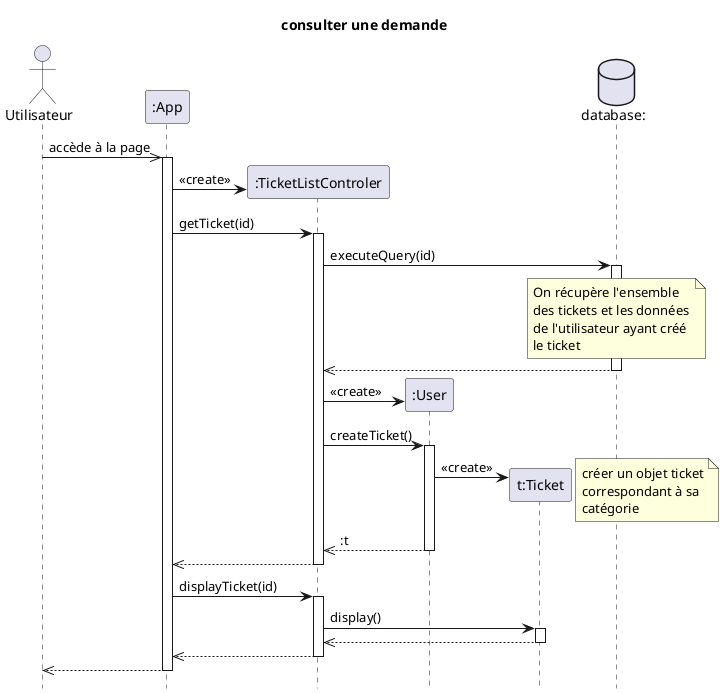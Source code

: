 @startuml consulter une demande
title consulter une demande
hide footbox

actor client as "Utilisateur" order 1 
participant app as ":App" order 2 
database bdd as "database:"  order 6

client ->> app :accède à la page
activate app
create tlc as ":TicketListControler" order 3
app -> tlc : <<create>>

app -> tlc : getTicket(id) 
activate tlc
tlc -> bdd : executeQuery(id)
note over bdd: On récupère l'ensemble\ndes tickets et les données\nde l'utilisateur ayant créé \nle ticket
activate bdd
tlc <<-- bdd
deactivate bdd

create user as ":User" order 4
tlc -> user : <<create>>
tlc -> user : createTicket()
activate user   

create ticket as "t:Ticket" order 5
user -> ticket : <<create>>
note right: créer un objet ticket\ncorrespondant à sa \ncatégorie 
tlc <<-- user: :t
deactivate user

app <<-- tlc
deactivate tlc

app -> tlc : displayTicket(id)
activate tlc

tlc -> ticket : display()
activate ticket

tlc <<-- ticket: 
deactivate ticket

app <<-- tlc
deactivate tlc
client <<-- app
deactivate app


@enduml